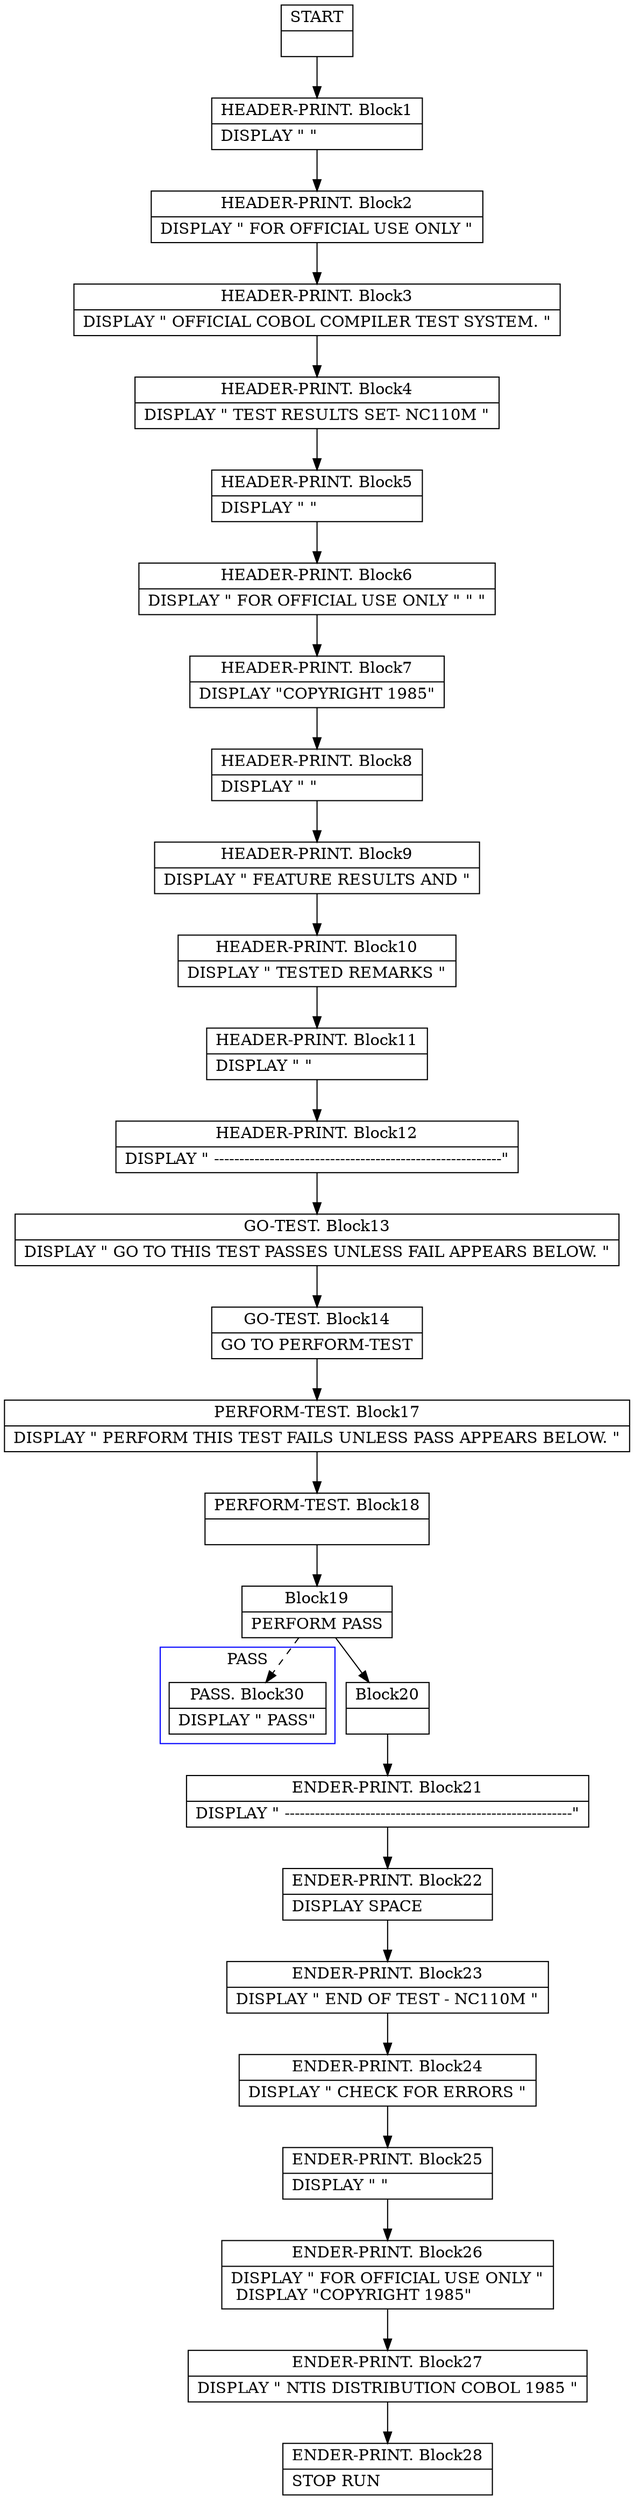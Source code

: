 digraph Cfg {
compound=true;
node [
shape = "record"
]

edge [
arrowtail = "empty"
]
Block0 [
label = "{START|}"
]
Block1 [
label = "{HEADER-PRINT. Block1|    DISPLAY \" \"\l}"
]
Block2 [
label = "{HEADER-PRINT. Block2|    DISPLAY      \" FOR OFFICIAL USE ONLY                                    \"\l}"
]
Block3 [
label = "{HEADER-PRINT. Block3|    DISPLAY      \"     OFFICIAL COBOL COMPILER TEST SYSTEM.     \"\l}"
]
Block4 [
label = "{HEADER-PRINT. Block4|    DISPLAY      \"                TEST RESULTS SET- NC110M                  \"\l}"
]
Block5 [
label = "{HEADER-PRINT. Block5|    DISPLAY      \"                                                          \"\l}"
]
Block6 [
label = "{HEADER-PRINT. Block6|    DISPLAY      \" FOR OFFICIAL USE ONLY \"      \"                                                         \"\l}"
]
Block7 [
label = "{HEADER-PRINT. Block7|    DISPLAY      \"COPYRIGHT  1985\"\l}"
]
Block8 [
label = "{HEADER-PRINT. Block8|    DISPLAY      \"                                                          \"\l}"
]
Block9 [
label = "{HEADER-PRINT. Block9|    DISPLAY      \" FEATURE     RESULTS AND                                  \"\l}"
]
Block10 [
label = "{HEADER-PRINT. Block10|    DISPLAY      \" TESTED      REMARKS                                      \"\l}"
]
Block11 [
label = "{HEADER-PRINT. Block11|    DISPLAY      \"                                                          \"\l}"
]
Block12 [
label = "{HEADER-PRINT. Block12|    DISPLAY      \" ---------------------------------------------------------\"\l}"
]
Block13 [
label = "{GO-TEST. Block13|    DISPLAY      \" GO TO       THIS TEST PASSES UNLESS FAIL APPEARS BELOW.  \"\l}"
]
Block14 [
label = "{GO-TEST. Block14|    GO       TO PERFORM-TEST\l}"
]
Block17 [
label = "{PERFORM-TEST. Block17|    DISPLAY      \" PERFORM     THIS TEST FAILS UNLESS PASS APPEARS BELOW.   \"\l}"
]
Block18 [
label = "{PERFORM-TEST. Block18|}"
]
Block19 [
label = "{Block19|    PERFORM  PASS\l}"
]
subgraph cluster_1{
color = blue;
label = "PASS";
Block30 [
label = "{PASS. Block30|    DISPLAY      \"             PASS\"\l}"
]

}
Block19 -> Block30 [style=dashed]

Block20 [
label = "{Block20|}"
]
Block21 [
label = "{ENDER-PRINT. Block21|    DISPLAY      \" ---------------------------------------------------------\"\l}"
]
Block22 [
label = "{ENDER-PRINT. Block22|    DISPLAY      SPACE\l}"
]
Block23 [
label = "{ENDER-PRINT. Block23|    DISPLAY      \"                  END OF TEST - NC110M                    \"\l}"
]
Block24 [
label = "{ENDER-PRINT. Block24|    DISPLAY      \"                  CHECK FOR ERRORS                        \"\l}"
]
Block25 [
label = "{ENDER-PRINT. Block25|    DISPLAY      \"                                                          \"\l}"
]
Block26 [
label = "{ENDER-PRINT. Block26|    DISPLAY      \" FOR OFFICIAL USE ONLY \"\l    DISPLAY      \"COPYRIGHT  1985\"\l}"
]
Block27 [
label = "{ENDER-PRINT. Block27|    DISPLAY      \"       NTIS DISTRIBUTION COBOL 1985               \"\l}"
]
Block28 [
label = "{ENDER-PRINT. Block28|    STOP RUN\l}"
]
Block0 -> Block1
Block1 -> Block2
Block2 -> Block3
Block3 -> Block4
Block4 -> Block5
Block5 -> Block6
Block6 -> Block7
Block7 -> Block8
Block8 -> Block9
Block9 -> Block10
Block10 -> Block11
Block11 -> Block12
Block12 -> Block13
Block13 -> Block14
Block14 -> Block17
Block17 -> Block18
Block18 -> Block19
Block19 -> Block20
Block20 -> Block21
Block21 -> Block22
Block22 -> Block23
Block23 -> Block24
Block24 -> Block25
Block25 -> Block26
Block26 -> Block27
Block27 -> Block28

}
